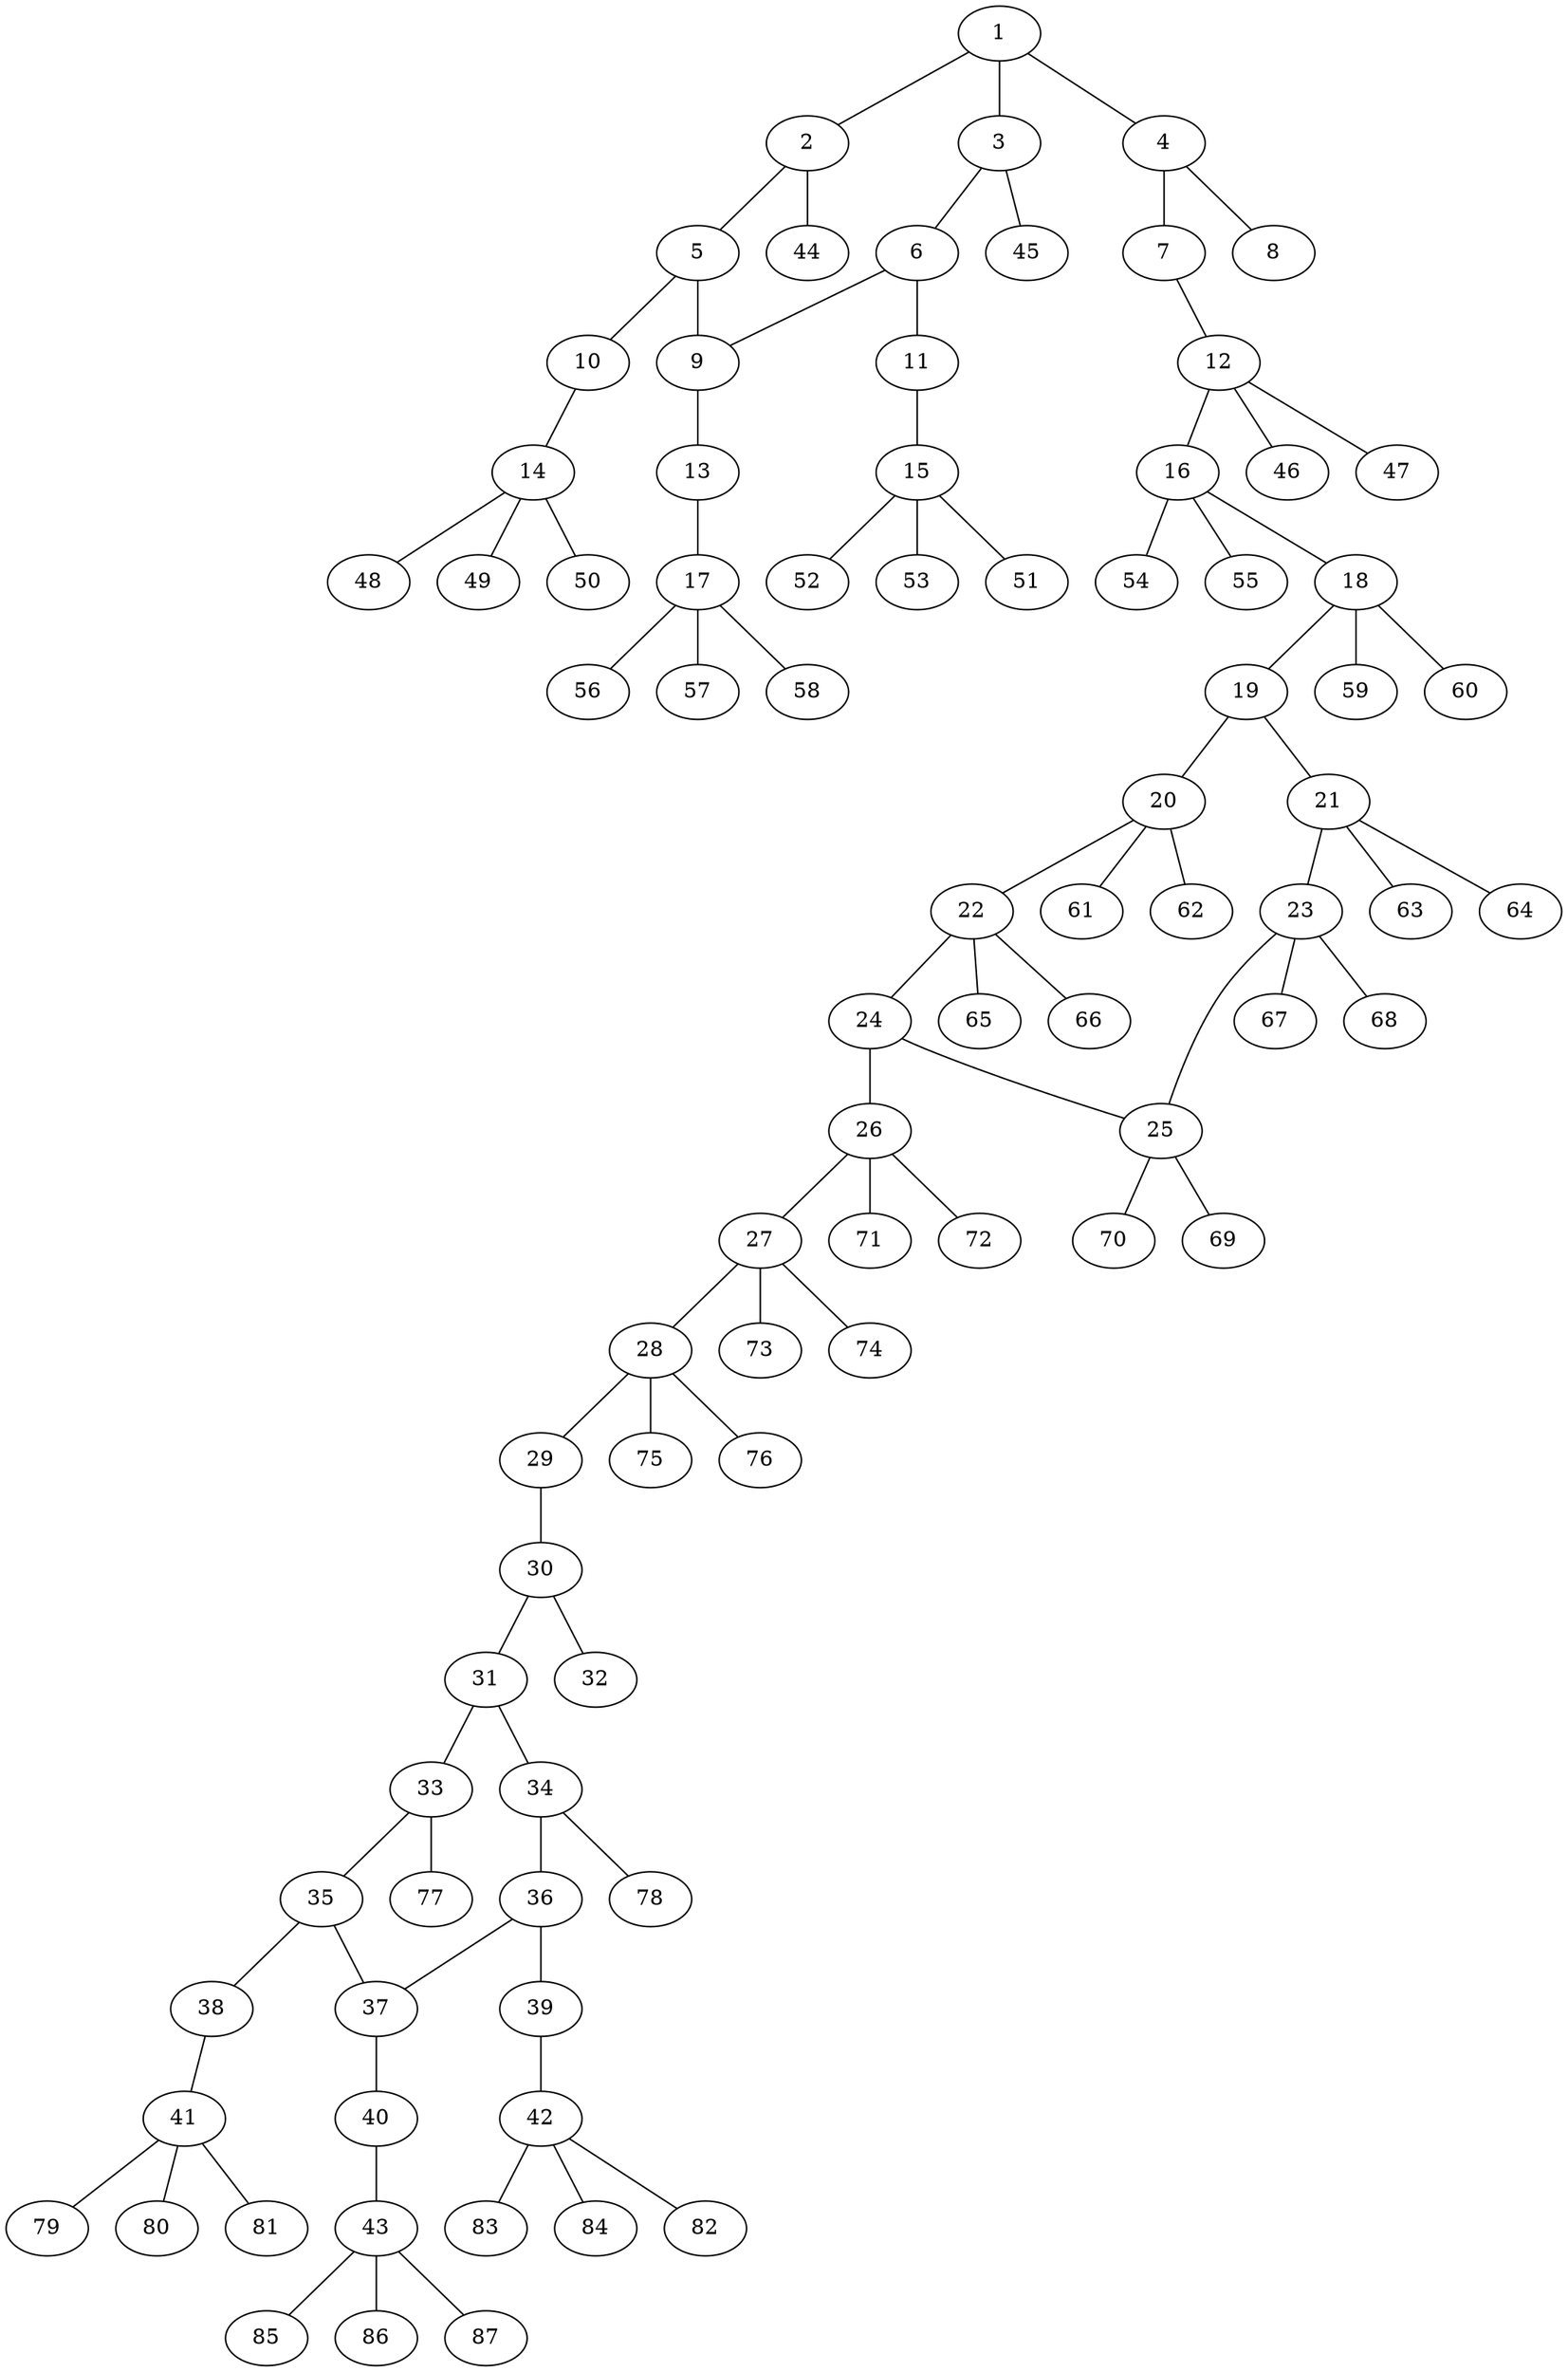 graph molecule_294 {
	1	 [chem=C];
	2	 [chem=C];
	1 -- 2	 [valence=1];
	3	 [chem=C];
	1 -- 3	 [valence=2];
	4	 [chem=C];
	1 -- 4	 [valence=1];
	5	 [chem=C];
	2 -- 5	 [valence=2];
	44	 [chem=H];
	2 -- 44	 [valence=1];
	6	 [chem=C];
	3 -- 6	 [valence=1];
	45	 [chem=H];
	3 -- 45	 [valence=1];
	7	 [chem=O];
	4 -- 7	 [valence=1];
	8	 [chem=O];
	4 -- 8	 [valence=2];
	9	 [chem=C];
	5 -- 9	 [valence=1];
	10	 [chem=O];
	5 -- 10	 [valence=1];
	6 -- 9	 [valence=2];
	11	 [chem=O];
	6 -- 11	 [valence=1];
	12	 [chem=C];
	7 -- 12	 [valence=1];
	13	 [chem=O];
	9 -- 13	 [valence=1];
	14	 [chem=C];
	10 -- 14	 [valence=1];
	15	 [chem=C];
	11 -- 15	 [valence=1];
	16	 [chem=C];
	12 -- 16	 [valence=1];
	46	 [chem=H];
	12 -- 46	 [valence=1];
	47	 [chem=H];
	12 -- 47	 [valence=1];
	17	 [chem=C];
	13 -- 17	 [valence=1];
	48	 [chem=H];
	14 -- 48	 [valence=1];
	49	 [chem=H];
	14 -- 49	 [valence=1];
	50	 [chem=H];
	14 -- 50	 [valence=1];
	51	 [chem=H];
	15 -- 51	 [valence=1];
	52	 [chem=H];
	15 -- 52	 [valence=1];
	53	 [chem=H];
	15 -- 53	 [valence=1];
	18	 [chem=C];
	16 -- 18	 [valence=1];
	54	 [chem=H];
	16 -- 54	 [valence=1];
	55	 [chem=H];
	16 -- 55	 [valence=1];
	56	 [chem=H];
	17 -- 56	 [valence=1];
	57	 [chem=H];
	17 -- 57	 [valence=1];
	58	 [chem=H];
	17 -- 58	 [valence=1];
	19	 [chem=N];
	18 -- 19	 [valence=1];
	59	 [chem=H];
	18 -- 59	 [valence=1];
	60	 [chem=H];
	18 -- 60	 [valence=1];
	20	 [chem=C];
	19 -- 20	 [valence=1];
	21	 [chem=C];
	19 -- 21	 [valence=1];
	22	 [chem=C];
	20 -- 22	 [valence=1];
	61	 [chem=H];
	20 -- 61	 [valence=1];
	62	 [chem=H];
	20 -- 62	 [valence=1];
	23	 [chem=C];
	21 -- 23	 [valence=1];
	63	 [chem=H];
	21 -- 63	 [valence=1];
	64	 [chem=H];
	21 -- 64	 [valence=1];
	24	 [chem=N];
	22 -- 24	 [valence=1];
	65	 [chem=H];
	22 -- 65	 [valence=1];
	66	 [chem=H];
	22 -- 66	 [valence=1];
	25	 [chem=C];
	23 -- 25	 [valence=1];
	67	 [chem=H];
	23 -- 67	 [valence=1];
	68	 [chem=H];
	23 -- 68	 [valence=1];
	24 -- 25	 [valence=1];
	26	 [chem=C];
	24 -- 26	 [valence=1];
	69	 [chem=H];
	25 -- 69	 [valence=1];
	70	 [chem=H];
	25 -- 70	 [valence=1];
	27	 [chem=C];
	26 -- 27	 [valence=1];
	71	 [chem=H];
	26 -- 71	 [valence=1];
	72	 [chem=H];
	26 -- 72	 [valence=1];
	28	 [chem=C];
	27 -- 28	 [valence=1];
	73	 [chem=H];
	27 -- 73	 [valence=1];
	74	 [chem=H];
	27 -- 74	 [valence=1];
	29	 [chem=O];
	28 -- 29	 [valence=1];
	75	 [chem=H];
	28 -- 75	 [valence=1];
	76	 [chem=H];
	28 -- 76	 [valence=1];
	30	 [chem=C];
	29 -- 30	 [valence=1];
	31	 [chem=C];
	30 -- 31	 [valence=1];
	32	 [chem=O];
	30 -- 32	 [valence=2];
	33	 [chem=C];
	31 -- 33	 [valence=1];
	34	 [chem=C];
	31 -- 34	 [valence=2];
	35	 [chem=C];
	33 -- 35	 [valence=2];
	77	 [chem=H];
	33 -- 77	 [valence=1];
	36	 [chem=C];
	34 -- 36	 [valence=1];
	78	 [chem=H];
	34 -- 78	 [valence=1];
	37	 [chem=C];
	35 -- 37	 [valence=1];
	38	 [chem=O];
	35 -- 38	 [valence=1];
	36 -- 37	 [valence=2];
	39	 [chem=O];
	36 -- 39	 [valence=1];
	40	 [chem=O];
	37 -- 40	 [valence=1];
	41	 [chem=C];
	38 -- 41	 [valence=1];
	42	 [chem=C];
	39 -- 42	 [valence=1];
	43	 [chem=C];
	40 -- 43	 [valence=1];
	79	 [chem=H];
	41 -- 79	 [valence=1];
	80	 [chem=H];
	41 -- 80	 [valence=1];
	81	 [chem=H];
	41 -- 81	 [valence=1];
	82	 [chem=H];
	42 -- 82	 [valence=1];
	83	 [chem=H];
	42 -- 83	 [valence=1];
	84	 [chem=H];
	42 -- 84	 [valence=1];
	85	 [chem=H];
	43 -- 85	 [valence=1];
	86	 [chem=H];
	43 -- 86	 [valence=1];
	87	 [chem=H];
	43 -- 87	 [valence=1];
}
